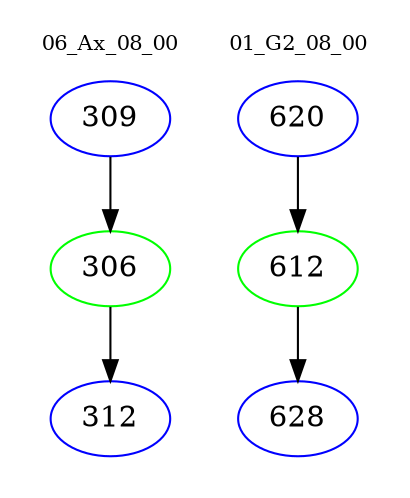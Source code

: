 digraph{
subgraph cluster_0 {
color = white
label = "06_Ax_08_00";
fontsize=10;
T0_309 [label="309", color="blue"]
T0_309 -> T0_306 [color="black"]
T0_306 [label="306", color="green"]
T0_306 -> T0_312 [color="black"]
T0_312 [label="312", color="blue"]
}
subgraph cluster_1 {
color = white
label = "01_G2_08_00";
fontsize=10;
T1_620 [label="620", color="blue"]
T1_620 -> T1_612 [color="black"]
T1_612 [label="612", color="green"]
T1_612 -> T1_628 [color="black"]
T1_628 [label="628", color="blue"]
}
}

